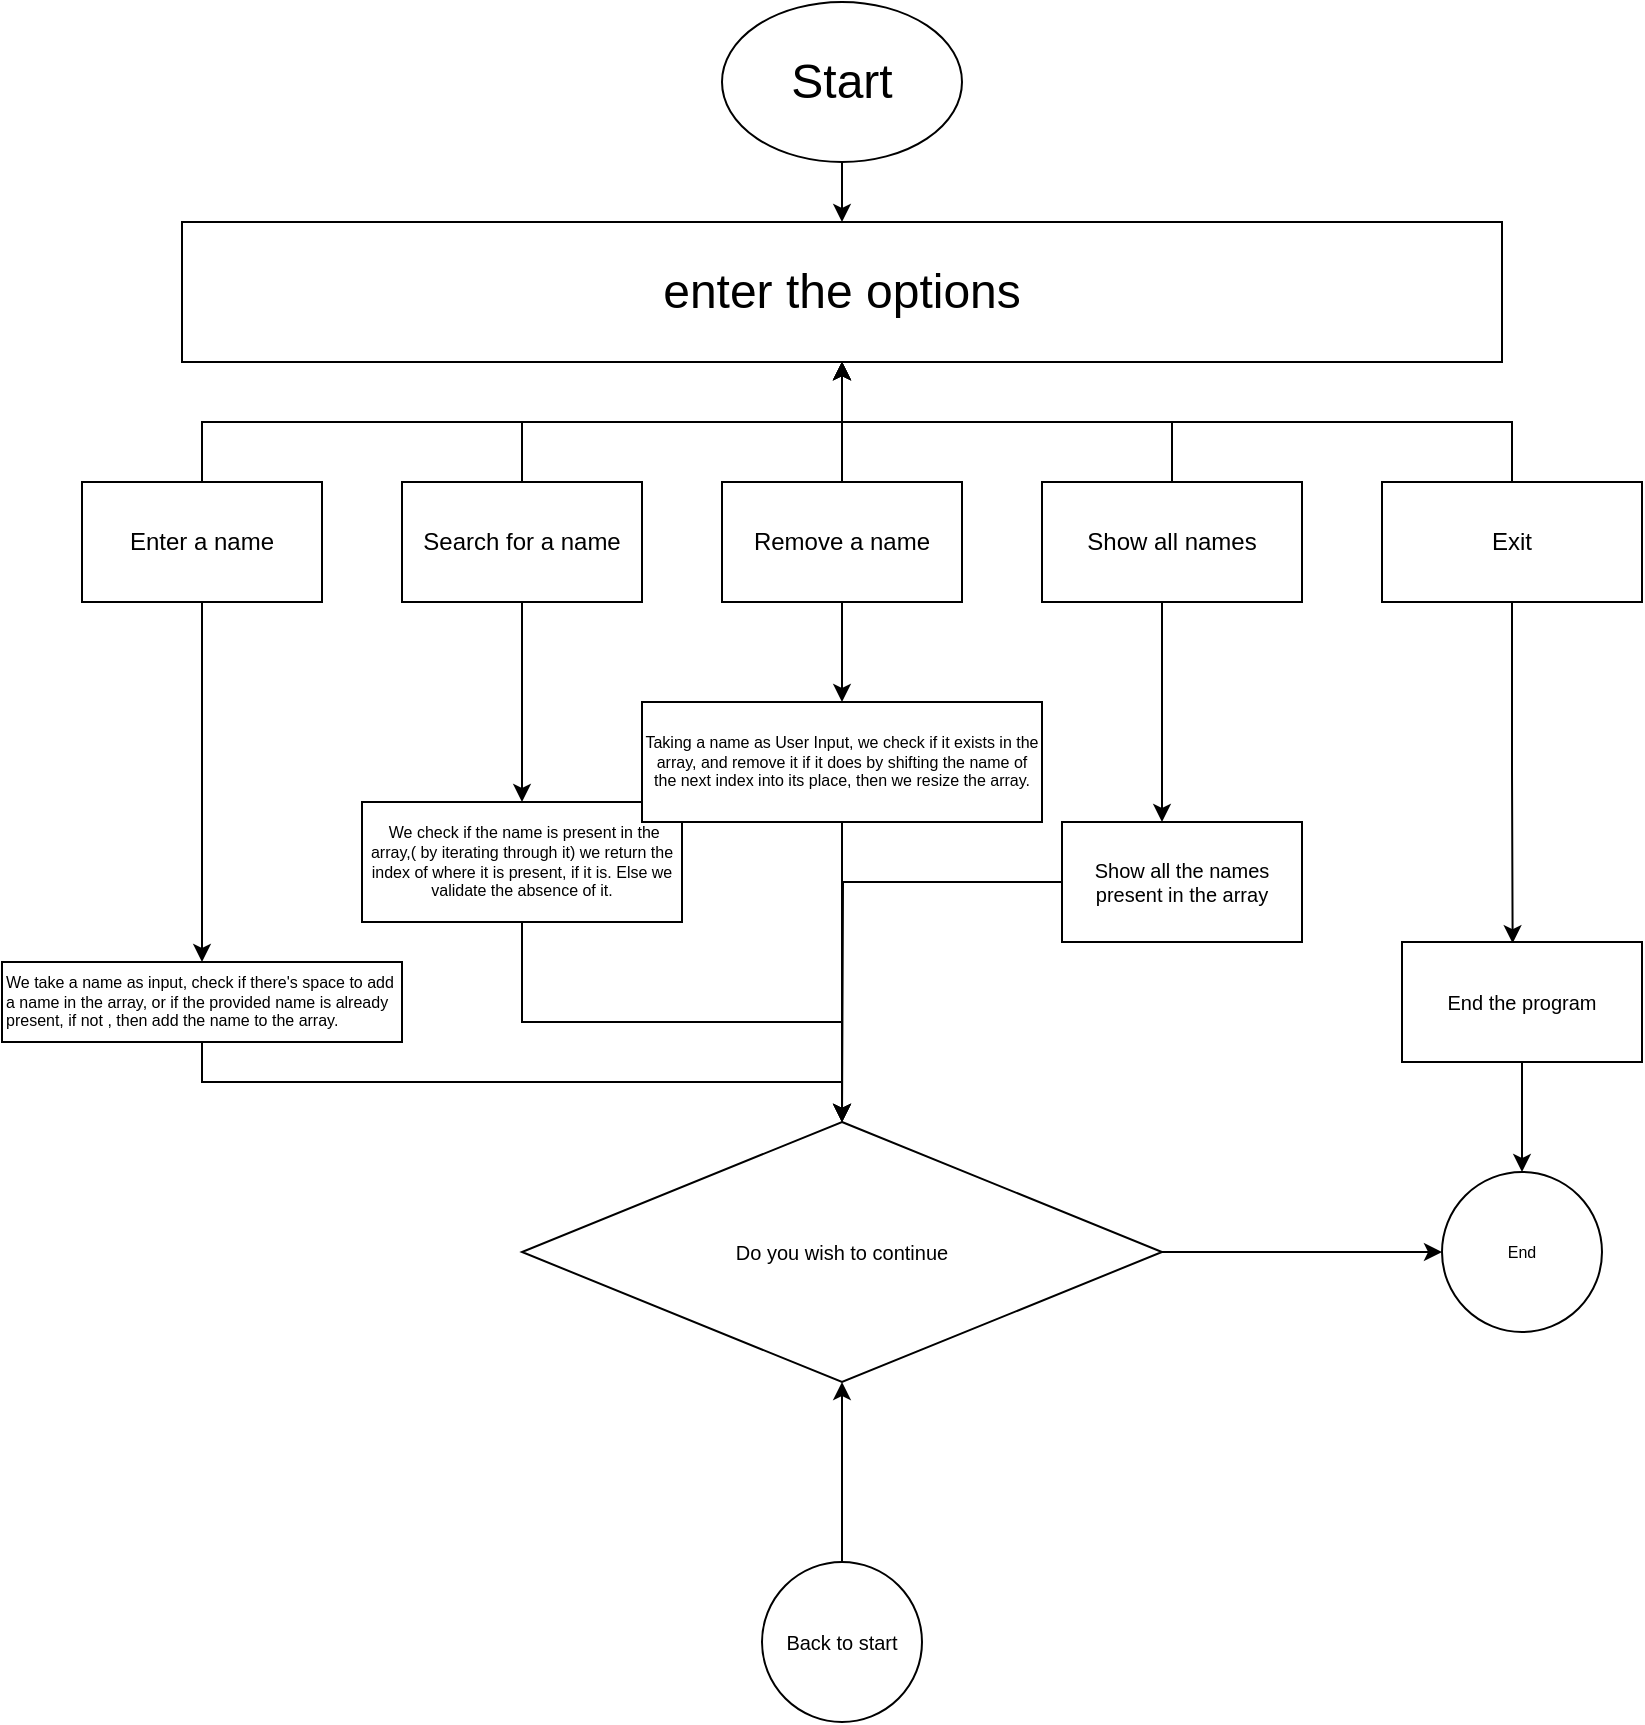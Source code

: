 <mxfile version="20.8.18" type="github">
  <diagram id="C5RBs43oDa-KdzZeNtuy" name="Page-1">
    <mxGraphModel dx="2580" dy="2343" grid="1" gridSize="10" guides="1" tooltips="1" connect="1" arrows="1" fold="1" page="1" pageScale="1" pageWidth="827" pageHeight="1169" math="0" shadow="0">
      <root>
        <mxCell id="WIyWlLk6GJQsqaUBKTNV-0" />
        <mxCell id="WIyWlLk6GJQsqaUBKTNV-1" parent="WIyWlLk6GJQsqaUBKTNV-0" />
        <mxCell id="TJLLSo8e5kZlKUlmj2cG-0" value="&lt;font style=&quot;font-size: 24px;&quot;&gt;enter the options&lt;/font&gt;" style="rounded=0;whiteSpace=wrap;html=1;" vertex="1" parent="WIyWlLk6GJQsqaUBKTNV-1">
          <mxGeometry x="110" y="100" width="660" height="70" as="geometry" />
        </mxCell>
        <mxCell id="TJLLSo8e5kZlKUlmj2cG-20" style="edgeStyle=orthogonalEdgeStyle;rounded=0;orthogonalLoop=1;jettySize=auto;html=1;entryX=0.5;entryY=1;entryDx=0;entryDy=0;" edge="1" parent="WIyWlLk6GJQsqaUBKTNV-1" source="TJLLSo8e5kZlKUlmj2cG-2" target="TJLLSo8e5kZlKUlmj2cG-0">
          <mxGeometry relative="1" as="geometry" />
        </mxCell>
        <mxCell id="TJLLSo8e5kZlKUlmj2cG-29" value="" style="edgeStyle=orthogonalEdgeStyle;rounded=0;orthogonalLoop=1;jettySize=auto;html=1;fontSize=24;" edge="1" parent="WIyWlLk6GJQsqaUBKTNV-1" source="TJLLSo8e5kZlKUlmj2cG-2" target="TJLLSo8e5kZlKUlmj2cG-28">
          <mxGeometry relative="1" as="geometry" />
        </mxCell>
        <mxCell id="TJLLSo8e5kZlKUlmj2cG-2" value="Enter a name" style="rounded=0;whiteSpace=wrap;html=1;" vertex="1" parent="WIyWlLk6GJQsqaUBKTNV-1">
          <mxGeometry x="60" y="230" width="120" height="60" as="geometry" />
        </mxCell>
        <mxCell id="TJLLSo8e5kZlKUlmj2cG-19" value="" style="edgeStyle=orthogonalEdgeStyle;rounded=0;orthogonalLoop=1;jettySize=auto;html=1;" edge="1" parent="WIyWlLk6GJQsqaUBKTNV-1" source="TJLLSo8e5kZlKUlmj2cG-5" target="TJLLSo8e5kZlKUlmj2cG-0">
          <mxGeometry relative="1" as="geometry" />
        </mxCell>
        <mxCell id="TJLLSo8e5kZlKUlmj2cG-34" style="edgeStyle=orthogonalEdgeStyle;rounded=0;orthogonalLoop=1;jettySize=auto;html=1;entryX=0.5;entryY=0;entryDx=0;entryDy=0;fontSize=8;" edge="1" parent="WIyWlLk6GJQsqaUBKTNV-1" source="TJLLSo8e5kZlKUlmj2cG-5" target="TJLLSo8e5kZlKUlmj2cG-32">
          <mxGeometry relative="1" as="geometry" />
        </mxCell>
        <mxCell id="TJLLSo8e5kZlKUlmj2cG-5" value="Search for a name" style="rounded=0;whiteSpace=wrap;html=1;" vertex="1" parent="WIyWlLk6GJQsqaUBKTNV-1">
          <mxGeometry x="220" y="230" width="120" height="60" as="geometry" />
        </mxCell>
        <mxCell id="TJLLSo8e5kZlKUlmj2cG-18" value="" style="edgeStyle=orthogonalEdgeStyle;rounded=0;orthogonalLoop=1;jettySize=auto;html=1;" edge="1" parent="WIyWlLk6GJQsqaUBKTNV-1" source="TJLLSo8e5kZlKUlmj2cG-8" target="TJLLSo8e5kZlKUlmj2cG-0">
          <mxGeometry relative="1" as="geometry" />
        </mxCell>
        <mxCell id="TJLLSo8e5kZlKUlmj2cG-38" value="" style="edgeStyle=orthogonalEdgeStyle;rounded=0;orthogonalLoop=1;jettySize=auto;html=1;fontSize=8;" edge="1" parent="WIyWlLk6GJQsqaUBKTNV-1" source="TJLLSo8e5kZlKUlmj2cG-8" target="TJLLSo8e5kZlKUlmj2cG-35">
          <mxGeometry relative="1" as="geometry" />
        </mxCell>
        <mxCell id="TJLLSo8e5kZlKUlmj2cG-8" value="Remove a name" style="rounded=0;whiteSpace=wrap;html=1;" vertex="1" parent="WIyWlLk6GJQsqaUBKTNV-1">
          <mxGeometry x="380" y="230" width="120" height="60" as="geometry" />
        </mxCell>
        <mxCell id="TJLLSo8e5kZlKUlmj2cG-17" value="" style="edgeStyle=orthogonalEdgeStyle;rounded=0;orthogonalLoop=1;jettySize=auto;html=1;" edge="1" parent="WIyWlLk6GJQsqaUBKTNV-1" source="TJLLSo8e5kZlKUlmj2cG-10" target="TJLLSo8e5kZlKUlmj2cG-0">
          <mxGeometry relative="1" as="geometry" />
        </mxCell>
        <mxCell id="TJLLSo8e5kZlKUlmj2cG-41" style="edgeStyle=orthogonalEdgeStyle;rounded=0;orthogonalLoop=1;jettySize=auto;html=1;fontSize=8;" edge="1" parent="WIyWlLk6GJQsqaUBKTNV-1" source="TJLLSo8e5kZlKUlmj2cG-10" target="TJLLSo8e5kZlKUlmj2cG-39">
          <mxGeometry relative="1" as="geometry">
            <Array as="points">
              <mxPoint x="600" y="320" />
              <mxPoint x="600" y="320" />
            </Array>
          </mxGeometry>
        </mxCell>
        <mxCell id="TJLLSo8e5kZlKUlmj2cG-10" value="Show all names" style="rounded=0;whiteSpace=wrap;html=1;" vertex="1" parent="WIyWlLk6GJQsqaUBKTNV-1">
          <mxGeometry x="540" y="230" width="130" height="60" as="geometry" />
        </mxCell>
        <mxCell id="TJLLSo8e5kZlKUlmj2cG-16" value="" style="edgeStyle=orthogonalEdgeStyle;rounded=0;orthogonalLoop=1;jettySize=auto;html=1;" edge="1" parent="WIyWlLk6GJQsqaUBKTNV-1" source="TJLLSo8e5kZlKUlmj2cG-12" target="TJLLSo8e5kZlKUlmj2cG-0">
          <mxGeometry relative="1" as="geometry">
            <Array as="points">
              <mxPoint x="775" y="200" />
              <mxPoint x="440" y="200" />
            </Array>
          </mxGeometry>
        </mxCell>
        <mxCell id="TJLLSo8e5kZlKUlmj2cG-43" style="edgeStyle=orthogonalEdgeStyle;rounded=0;orthogonalLoop=1;jettySize=auto;html=1;entryX=0.461;entryY=0.01;entryDx=0;entryDy=0;entryPerimeter=0;fontSize=10;" edge="1" parent="WIyWlLk6GJQsqaUBKTNV-1" source="TJLLSo8e5kZlKUlmj2cG-12" target="TJLLSo8e5kZlKUlmj2cG-42">
          <mxGeometry relative="1" as="geometry" />
        </mxCell>
        <mxCell id="TJLLSo8e5kZlKUlmj2cG-12" value="Exit" style="rounded=0;whiteSpace=wrap;html=1;" vertex="1" parent="WIyWlLk6GJQsqaUBKTNV-1">
          <mxGeometry x="710" y="230" width="130" height="60" as="geometry" />
        </mxCell>
        <mxCell id="TJLLSo8e5kZlKUlmj2cG-27" value="" style="edgeStyle=orthogonalEdgeStyle;rounded=0;orthogonalLoop=1;jettySize=auto;html=1;fontSize=24;" edge="1" parent="WIyWlLk6GJQsqaUBKTNV-1" source="TJLLSo8e5kZlKUlmj2cG-26" target="TJLLSo8e5kZlKUlmj2cG-0">
          <mxGeometry relative="1" as="geometry" />
        </mxCell>
        <mxCell id="TJLLSo8e5kZlKUlmj2cG-26" value="Start&lt;br&gt;" style="ellipse;whiteSpace=wrap;html=1;fontSize=24;" vertex="1" parent="WIyWlLk6GJQsqaUBKTNV-1">
          <mxGeometry x="380" y="-10" width="120" height="80" as="geometry" />
        </mxCell>
        <mxCell id="TJLLSo8e5kZlKUlmj2cG-52" style="edgeStyle=orthogonalEdgeStyle;rounded=0;orthogonalLoop=1;jettySize=auto;html=1;exitX=0.5;exitY=1;exitDx=0;exitDy=0;fontSize=10;" edge="1" parent="WIyWlLk6GJQsqaUBKTNV-1" source="TJLLSo8e5kZlKUlmj2cG-28" target="TJLLSo8e5kZlKUlmj2cG-45">
          <mxGeometry relative="1" as="geometry" />
        </mxCell>
        <mxCell id="TJLLSo8e5kZlKUlmj2cG-28" value="&lt;div style=&quot;&quot;&gt;&lt;font style=&quot;font-size: 8px;&quot;&gt;We take a name as input, check if there&#39;s space to add a name in the array, or if the provided name is already present, if not , then add the name to the array.&lt;/font&gt;&lt;br&gt;&lt;/div&gt;" style="whiteSpace=wrap;html=1;rounded=0;fontSize=08;align=left;" vertex="1" parent="WIyWlLk6GJQsqaUBKTNV-1">
          <mxGeometry x="20" y="470" width="200" height="40" as="geometry" />
        </mxCell>
        <mxCell id="TJLLSo8e5kZlKUlmj2cG-51" style="edgeStyle=orthogonalEdgeStyle;rounded=0;orthogonalLoop=1;jettySize=auto;html=1;exitX=0.5;exitY=1;exitDx=0;exitDy=0;entryX=0.5;entryY=0;entryDx=0;entryDy=0;fontSize=10;" edge="1" parent="WIyWlLk6GJQsqaUBKTNV-1" source="TJLLSo8e5kZlKUlmj2cG-32" target="TJLLSo8e5kZlKUlmj2cG-45">
          <mxGeometry relative="1" as="geometry" />
        </mxCell>
        <mxCell id="TJLLSo8e5kZlKUlmj2cG-32" value="&amp;nbsp;We check if the name is present in the array,( by iterating through it) we return the index of where it is present, if it is. Else we validate the absence of it." style="rounded=0;whiteSpace=wrap;html=1;fontSize=8;" vertex="1" parent="WIyWlLk6GJQsqaUBKTNV-1">
          <mxGeometry x="200" y="390" width="160" height="60" as="geometry" />
        </mxCell>
        <mxCell id="TJLLSo8e5kZlKUlmj2cG-50" style="edgeStyle=orthogonalEdgeStyle;rounded=0;orthogonalLoop=1;jettySize=auto;html=1;exitX=0.5;exitY=1;exitDx=0;exitDy=0;entryX=0.5;entryY=0;entryDx=0;entryDy=0;fontSize=10;" edge="1" parent="WIyWlLk6GJQsqaUBKTNV-1" source="TJLLSo8e5kZlKUlmj2cG-35" target="TJLLSo8e5kZlKUlmj2cG-45">
          <mxGeometry relative="1" as="geometry" />
        </mxCell>
        <mxCell id="TJLLSo8e5kZlKUlmj2cG-35" value="Taking a name as User Input, we check if it exists in the array, and remove it if it does by shifting the name of the next index into its place, then we resize the array." style="rounded=0;whiteSpace=wrap;html=1;fontSize=8;" vertex="1" parent="WIyWlLk6GJQsqaUBKTNV-1">
          <mxGeometry x="340" y="340" width="200" height="60" as="geometry" />
        </mxCell>
        <mxCell id="TJLLSo8e5kZlKUlmj2cG-53" style="edgeStyle=orthogonalEdgeStyle;rounded=0;orthogonalLoop=1;jettySize=auto;html=1;fontSize=10;" edge="1" parent="WIyWlLk6GJQsqaUBKTNV-1" source="TJLLSo8e5kZlKUlmj2cG-39">
          <mxGeometry relative="1" as="geometry">
            <mxPoint x="440" y="550" as="targetPoint" />
          </mxGeometry>
        </mxCell>
        <mxCell id="TJLLSo8e5kZlKUlmj2cG-39" value="&lt;font style=&quot;font-size: 10px;&quot;&gt;Show all the names present in the array&lt;/font&gt;" style="rounded=0;whiteSpace=wrap;html=1;fontSize=8;" vertex="1" parent="WIyWlLk6GJQsqaUBKTNV-1">
          <mxGeometry x="550" y="400" width="120" height="60" as="geometry" />
        </mxCell>
        <mxCell id="TJLLSo8e5kZlKUlmj2cG-59" value="" style="edgeStyle=orthogonalEdgeStyle;rounded=0;orthogonalLoop=1;jettySize=auto;html=1;fontSize=10;" edge="1" parent="WIyWlLk6GJQsqaUBKTNV-1" source="TJLLSo8e5kZlKUlmj2cG-42" target="TJLLSo8e5kZlKUlmj2cG-57">
          <mxGeometry relative="1" as="geometry" />
        </mxCell>
        <mxCell id="TJLLSo8e5kZlKUlmj2cG-42" value="&lt;font style=&quot;font-size: 10px;&quot;&gt;End the program&lt;/font&gt;" style="rounded=0;whiteSpace=wrap;html=1;fontSize=8;" vertex="1" parent="WIyWlLk6GJQsqaUBKTNV-1">
          <mxGeometry x="720" y="460" width="120" height="60" as="geometry" />
        </mxCell>
        <mxCell id="TJLLSo8e5kZlKUlmj2cG-61" style="edgeStyle=orthogonalEdgeStyle;rounded=0;orthogonalLoop=1;jettySize=auto;html=1;entryX=0;entryY=0.5;entryDx=0;entryDy=0;fontSize=10;" edge="1" parent="WIyWlLk6GJQsqaUBKTNV-1" source="TJLLSo8e5kZlKUlmj2cG-45" target="TJLLSo8e5kZlKUlmj2cG-57">
          <mxGeometry relative="1" as="geometry" />
        </mxCell>
        <mxCell id="TJLLSo8e5kZlKUlmj2cG-45" value="Do you wish to continue" style="rhombus;whiteSpace=wrap;html=1;fontSize=10;" vertex="1" parent="WIyWlLk6GJQsqaUBKTNV-1">
          <mxGeometry x="280" y="550" width="320" height="130" as="geometry" />
        </mxCell>
        <mxCell id="TJLLSo8e5kZlKUlmj2cG-49" value="" style="edgeStyle=orthogonalEdgeStyle;rounded=0;orthogonalLoop=1;jettySize=auto;html=1;fontSize=10;" edge="1" parent="WIyWlLk6GJQsqaUBKTNV-1" source="TJLLSo8e5kZlKUlmj2cG-48" target="TJLLSo8e5kZlKUlmj2cG-45">
          <mxGeometry relative="1" as="geometry" />
        </mxCell>
        <mxCell id="TJLLSo8e5kZlKUlmj2cG-48" value="Back to start" style="ellipse;whiteSpace=wrap;html=1;fontSize=10;" vertex="1" parent="WIyWlLk6GJQsqaUBKTNV-1">
          <mxGeometry x="400" y="770" width="80" height="80" as="geometry" />
        </mxCell>
        <mxCell id="TJLLSo8e5kZlKUlmj2cG-57" value="End" style="ellipse;whiteSpace=wrap;html=1;fontSize=8;rounded=0;" vertex="1" parent="WIyWlLk6GJQsqaUBKTNV-1">
          <mxGeometry x="740" y="575" width="80" height="80" as="geometry" />
        </mxCell>
      </root>
    </mxGraphModel>
  </diagram>
</mxfile>
